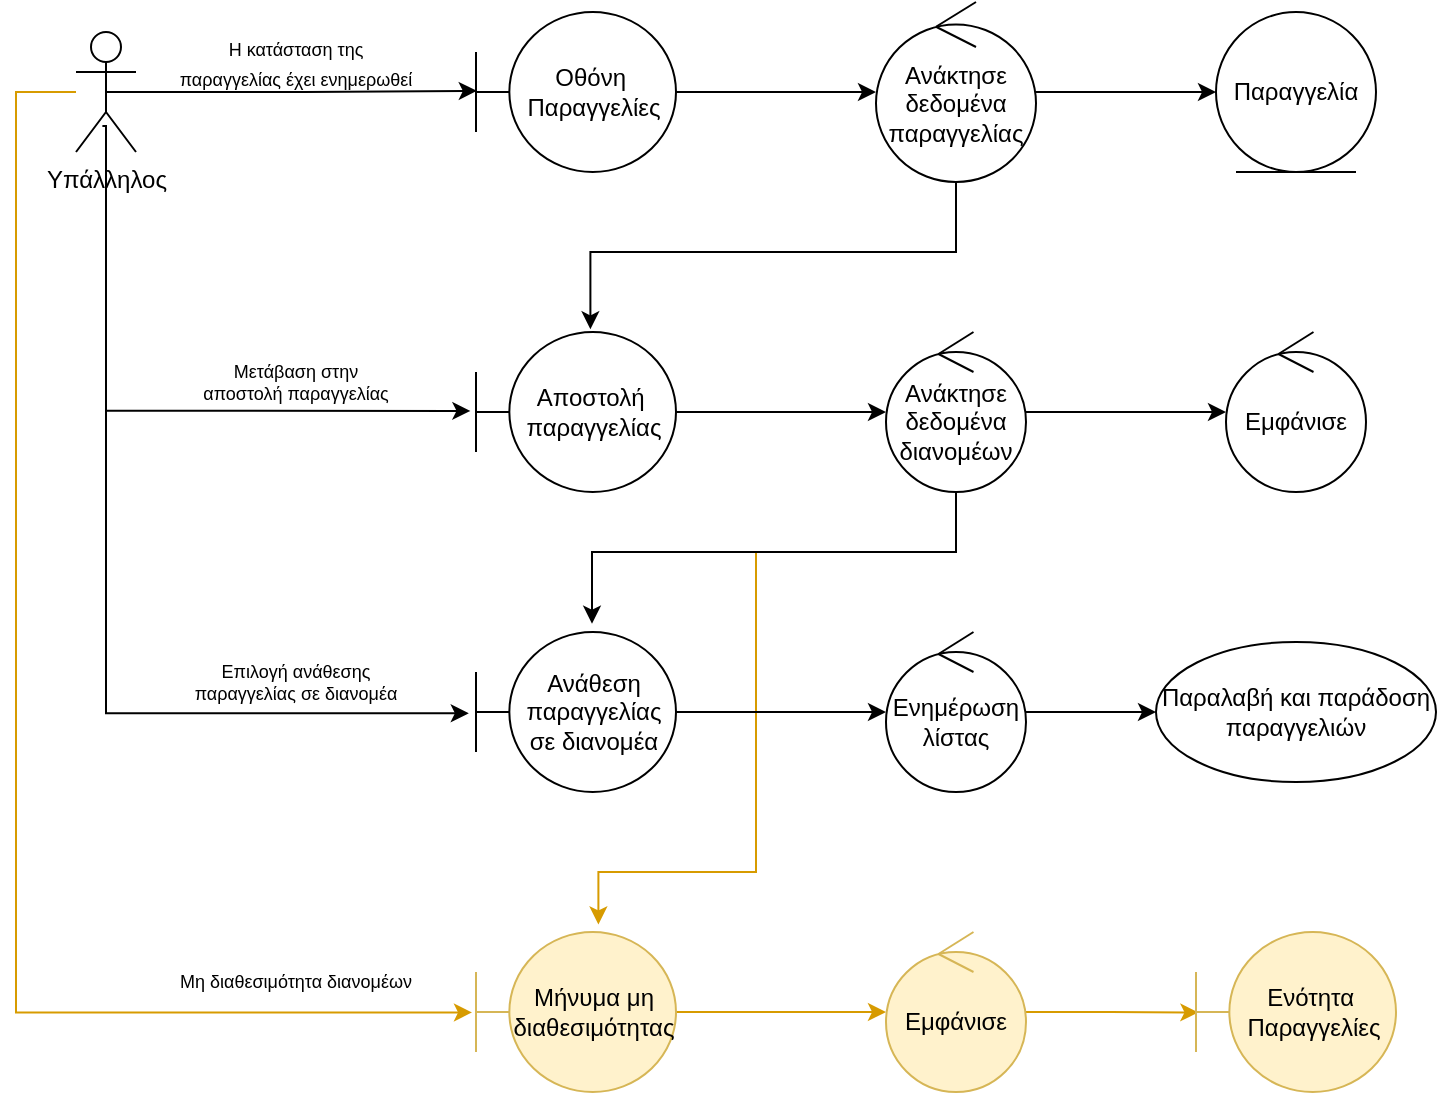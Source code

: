 <mxfile version="17.4.6" type="device"><diagram id="jZY7Do5AOKL63vbSY69n" name="Page-1"><mxGraphModel dx="1038" dy="579" grid="1" gridSize="10" guides="1" tooltips="1" connect="1" arrows="1" fold="1" page="1" pageScale="1" pageWidth="827" pageHeight="1169" math="0" shadow="0"><root><mxCell id="0"/><mxCell id="1" parent="0"/><mxCell id="G_ckOWMk6gK78yM-olGn-16" style="edgeStyle=orthogonalEdgeStyle;rounded=0;orthogonalLoop=1;jettySize=auto;html=1;" edge="1" parent="1" source="G_ckOWMk6gK78yM-olGn-1" target="G_ckOWMk6gK78yM-olGn-3"><mxGeometry relative="1" as="geometry"/></mxCell><mxCell id="G_ckOWMk6gK78yM-olGn-1" value="Οθόνη&amp;nbsp;&lt;br&gt;Παραγγελίες" style="shape=umlBoundary;whiteSpace=wrap;html=1;" vertex="1" parent="1"><mxGeometry x="240" y="30" width="100" height="80" as="geometry"/></mxCell><mxCell id="G_ckOWMk6gK78yM-olGn-15" style="edgeStyle=orthogonalEdgeStyle;rounded=0;orthogonalLoop=1;jettySize=auto;html=1;entryX=0.004;entryY=0.493;entryDx=0;entryDy=0;entryPerimeter=0;exitX=0.5;exitY=0.5;exitDx=0;exitDy=0;exitPerimeter=0;" edge="1" parent="1" source="G_ckOWMk6gK78yM-olGn-2" target="G_ckOWMk6gK78yM-olGn-1"><mxGeometry relative="1" as="geometry"/></mxCell><mxCell id="G_ckOWMk6gK78yM-olGn-18" style="edgeStyle=orthogonalEdgeStyle;rounded=0;orthogonalLoop=1;jettySize=auto;html=1;entryX=-0.028;entryY=0.493;entryDx=0;entryDy=0;entryPerimeter=0;exitX=0.44;exitY=0.783;exitDx=0;exitDy=0;exitPerimeter=0;" edge="1" parent="1" source="G_ckOWMk6gK78yM-olGn-2" target="G_ckOWMk6gK78yM-olGn-5"><mxGeometry relative="1" as="geometry"><Array as="points"><mxPoint x="55" y="87"/><mxPoint x="55" y="229"/></Array></mxGeometry></mxCell><mxCell id="G_ckOWMk6gK78yM-olGn-21" style="edgeStyle=orthogonalEdgeStyle;rounded=0;orthogonalLoop=1;jettySize=auto;html=1;entryX=-0.036;entryY=0.508;entryDx=0;entryDy=0;entryPerimeter=0;" edge="1" parent="1" source="G_ckOWMk6gK78yM-olGn-2" target="G_ckOWMk6gK78yM-olGn-8"><mxGeometry relative="1" as="geometry"><Array as="points"><mxPoint x="55" y="381"/></Array></mxGeometry></mxCell><mxCell id="G_ckOWMk6gK78yM-olGn-25" style="edgeStyle=orthogonalEdgeStyle;rounded=0;orthogonalLoop=1;jettySize=auto;html=1;entryX=-0.02;entryY=0.503;entryDx=0;entryDy=0;entryPerimeter=0;fillColor=#ffe6cc;strokeColor=#d79b00;" edge="1" parent="1" source="G_ckOWMk6gK78yM-olGn-2" target="G_ckOWMk6gK78yM-olGn-12"><mxGeometry relative="1" as="geometry"><mxPoint x="230" y="530" as="targetPoint"/><Array as="points"><mxPoint x="10" y="70"/><mxPoint x="10" y="530"/></Array></mxGeometry></mxCell><mxCell id="G_ckOWMk6gK78yM-olGn-2" value="Υπάλληλος" style="shape=umlActor;verticalLabelPosition=bottom;verticalAlign=top;html=1;" vertex="1" parent="1"><mxGeometry x="40" y="40" width="30" height="60" as="geometry"/></mxCell><mxCell id="G_ckOWMk6gK78yM-olGn-17" style="edgeStyle=orthogonalEdgeStyle;rounded=0;orthogonalLoop=1;jettySize=auto;html=1;entryX=0;entryY=0.5;entryDx=0;entryDy=0;" edge="1" parent="1" source="G_ckOWMk6gK78yM-olGn-3" target="G_ckOWMk6gK78yM-olGn-4"><mxGeometry relative="1" as="geometry"/></mxCell><mxCell id="G_ckOWMk6gK78yM-olGn-31" style="edgeStyle=orthogonalEdgeStyle;rounded=0;orthogonalLoop=1;jettySize=auto;html=1;entryX=0.572;entryY=-0.017;entryDx=0;entryDy=0;entryPerimeter=0;" edge="1" parent="1" source="G_ckOWMk6gK78yM-olGn-3" target="G_ckOWMk6gK78yM-olGn-5"><mxGeometry relative="1" as="geometry"><Array as="points"><mxPoint x="480" y="150"/><mxPoint x="297" y="150"/></Array></mxGeometry></mxCell><mxCell id="G_ckOWMk6gK78yM-olGn-3" value="Ανάκτησε δεδομένα παραγγελίας" style="ellipse;shape=umlControl;whiteSpace=wrap;html=1;" vertex="1" parent="1"><mxGeometry x="440" y="25" width="80" height="90" as="geometry"/></mxCell><mxCell id="G_ckOWMk6gK78yM-olGn-4" value="Παραγγελία" style="ellipse;shape=umlEntity;whiteSpace=wrap;html=1;" vertex="1" parent="1"><mxGeometry x="610" y="30" width="80" height="80" as="geometry"/></mxCell><mxCell id="G_ckOWMk6gK78yM-olGn-19" style="edgeStyle=orthogonalEdgeStyle;rounded=0;orthogonalLoop=1;jettySize=auto;html=1;" edge="1" parent="1" source="G_ckOWMk6gK78yM-olGn-5" target="G_ckOWMk6gK78yM-olGn-6"><mxGeometry relative="1" as="geometry"/></mxCell><mxCell id="G_ckOWMk6gK78yM-olGn-5" value="Αποστολή&amp;nbsp;&lt;br&gt;παραγγελίας" style="shape=umlBoundary;whiteSpace=wrap;html=1;" vertex="1" parent="1"><mxGeometry x="240" y="190" width="100" height="80" as="geometry"/></mxCell><mxCell id="G_ckOWMk6gK78yM-olGn-20" style="edgeStyle=orthogonalEdgeStyle;rounded=0;orthogonalLoop=1;jettySize=auto;html=1;" edge="1" parent="1" source="G_ckOWMk6gK78yM-olGn-6" target="G_ckOWMk6gK78yM-olGn-7"><mxGeometry relative="1" as="geometry"/></mxCell><mxCell id="G_ckOWMk6gK78yM-olGn-29" style="edgeStyle=orthogonalEdgeStyle;rounded=0;orthogonalLoop=1;jettySize=auto;html=1;entryX=0.612;entryY=-0.047;entryDx=0;entryDy=0;entryPerimeter=0;fillColor=#ffe6cc;strokeColor=#d79b00;" edge="1" parent="1" source="G_ckOWMk6gK78yM-olGn-6" target="G_ckOWMk6gK78yM-olGn-12"><mxGeometry relative="1" as="geometry"><Array as="points"><mxPoint x="480" y="300"/><mxPoint x="380" y="300"/><mxPoint x="380" y="460"/><mxPoint x="301" y="460"/></Array></mxGeometry></mxCell><mxCell id="G_ckOWMk6gK78yM-olGn-30" style="edgeStyle=orthogonalEdgeStyle;rounded=0;orthogonalLoop=1;jettySize=auto;html=1;entryX=0.58;entryY=-0.052;entryDx=0;entryDy=0;entryPerimeter=0;" edge="1" parent="1" source="G_ckOWMk6gK78yM-olGn-6" target="G_ckOWMk6gK78yM-olGn-8"><mxGeometry relative="1" as="geometry"><Array as="points"><mxPoint x="480" y="300"/><mxPoint x="298" y="300"/></Array></mxGeometry></mxCell><mxCell id="G_ckOWMk6gK78yM-olGn-6" value="Ανάκτησε δεδομένα διανομέων" style="ellipse;shape=umlControl;whiteSpace=wrap;html=1;" vertex="1" parent="1"><mxGeometry x="445" y="190" width="70" height="80" as="geometry"/></mxCell><mxCell id="G_ckOWMk6gK78yM-olGn-7" value="Εμφάνισε" style="ellipse;shape=umlControl;whiteSpace=wrap;html=1;" vertex="1" parent="1"><mxGeometry x="615" y="190" width="70" height="80" as="geometry"/></mxCell><mxCell id="G_ckOWMk6gK78yM-olGn-22" style="edgeStyle=orthogonalEdgeStyle;rounded=0;orthogonalLoop=1;jettySize=auto;html=1;" edge="1" parent="1" source="G_ckOWMk6gK78yM-olGn-8" target="G_ckOWMk6gK78yM-olGn-9"><mxGeometry relative="1" as="geometry"/></mxCell><mxCell id="G_ckOWMk6gK78yM-olGn-8" value="Ανάθεση παραγγελίας σε διανομέα" style="shape=umlBoundary;whiteSpace=wrap;html=1;" vertex="1" parent="1"><mxGeometry x="240" y="340" width="100" height="80" as="geometry"/></mxCell><mxCell id="G_ckOWMk6gK78yM-olGn-24" style="edgeStyle=orthogonalEdgeStyle;rounded=0;orthogonalLoop=1;jettySize=auto;html=1;entryX=0;entryY=0.5;entryDx=0;entryDy=0;" edge="1" parent="1" source="G_ckOWMk6gK78yM-olGn-9" target="G_ckOWMk6gK78yM-olGn-10"><mxGeometry relative="1" as="geometry"/></mxCell><mxCell id="G_ckOWMk6gK78yM-olGn-9" value="Ενημέρωση λίστας" style="ellipse;shape=umlControl;whiteSpace=wrap;html=1;" vertex="1" parent="1"><mxGeometry x="445" y="340" width="70" height="80" as="geometry"/></mxCell><mxCell id="G_ckOWMk6gK78yM-olGn-10" value="Παραλαβή και παράδοση παραγγελιών" style="ellipse;whiteSpace=wrap;html=1;" vertex="1" parent="1"><mxGeometry x="580" y="345" width="140" height="70" as="geometry"/></mxCell><mxCell id="G_ckOWMk6gK78yM-olGn-27" style="edgeStyle=orthogonalEdgeStyle;rounded=0;orthogonalLoop=1;jettySize=auto;html=1;entryX=0.012;entryY=0.503;entryDx=0;entryDy=0;entryPerimeter=0;fillColor=#ffe6cc;strokeColor=#d79b00;" edge="1" parent="1" source="G_ckOWMk6gK78yM-olGn-11" target="G_ckOWMk6gK78yM-olGn-13"><mxGeometry relative="1" as="geometry"/></mxCell><mxCell id="G_ckOWMk6gK78yM-olGn-11" value="Εμφάνισε" style="ellipse;shape=umlControl;whiteSpace=wrap;html=1;fillColor=#fff2cc;strokeColor=#d6b656;" vertex="1" parent="1"><mxGeometry x="445" y="490" width="70" height="80" as="geometry"/></mxCell><mxCell id="G_ckOWMk6gK78yM-olGn-26" style="edgeStyle=orthogonalEdgeStyle;rounded=0;orthogonalLoop=1;jettySize=auto;html=1;fillColor=#ffe6cc;strokeColor=#d79b00;" edge="1" parent="1" source="G_ckOWMk6gK78yM-olGn-12" target="G_ckOWMk6gK78yM-olGn-11"><mxGeometry relative="1" as="geometry"/></mxCell><mxCell id="G_ckOWMk6gK78yM-olGn-12" value="Μήνυμα μη διαθεσιμότητας" style="shape=umlBoundary;whiteSpace=wrap;html=1;fillColor=#fff2cc;strokeColor=#d6b656;" vertex="1" parent="1"><mxGeometry x="240" y="490" width="100" height="80" as="geometry"/></mxCell><mxCell id="G_ckOWMk6gK78yM-olGn-13" value="Ενότητα&amp;nbsp;&lt;br&gt;Παραγγελίες" style="shape=umlBoundary;whiteSpace=wrap;html=1;fillColor=#fff2cc;strokeColor=#d6b656;" vertex="1" parent="1"><mxGeometry x="600" y="490" width="100" height="80" as="geometry"/></mxCell><mxCell id="G_ckOWMk6gK78yM-olGn-32" value="&lt;font style=&quot;font-size: 9px&quot;&gt;Η κατάσταση της παραγγελίας έχει ενημερωθεί&lt;/font&gt;" style="text;html=1;strokeColor=none;fillColor=none;align=center;verticalAlign=middle;whiteSpace=wrap;rounded=0;" vertex="1" parent="1"><mxGeometry x="90" y="40" width="120" height="30" as="geometry"/></mxCell><mxCell id="G_ckOWMk6gK78yM-olGn-34" value="Μετάβαση στην αποστολή παραγγελίας" style="text;html=1;strokeColor=none;fillColor=none;align=center;verticalAlign=middle;whiteSpace=wrap;rounded=0;fontSize=9;" vertex="1" parent="1"><mxGeometry x="100" y="200" width="100" height="30" as="geometry"/></mxCell><mxCell id="G_ckOWMk6gK78yM-olGn-35" value="Επιλογή ανάθεσης παραγγελίας σε διανομέα" style="text;html=1;strokeColor=none;fillColor=none;align=center;verticalAlign=middle;whiteSpace=wrap;rounded=0;fontSize=9;" vertex="1" parent="1"><mxGeometry x="95" y="350" width="110" height="30" as="geometry"/></mxCell><mxCell id="G_ckOWMk6gK78yM-olGn-36" value="Μη διαθεσιμότητα διανομέων" style="text;html=1;strokeColor=none;fillColor=none;align=center;verticalAlign=middle;whiteSpace=wrap;rounded=0;fontSize=9;" vertex="1" parent="1"><mxGeometry x="90" y="500" width="120" height="30" as="geometry"/></mxCell></root></mxGraphModel></diagram></mxfile>